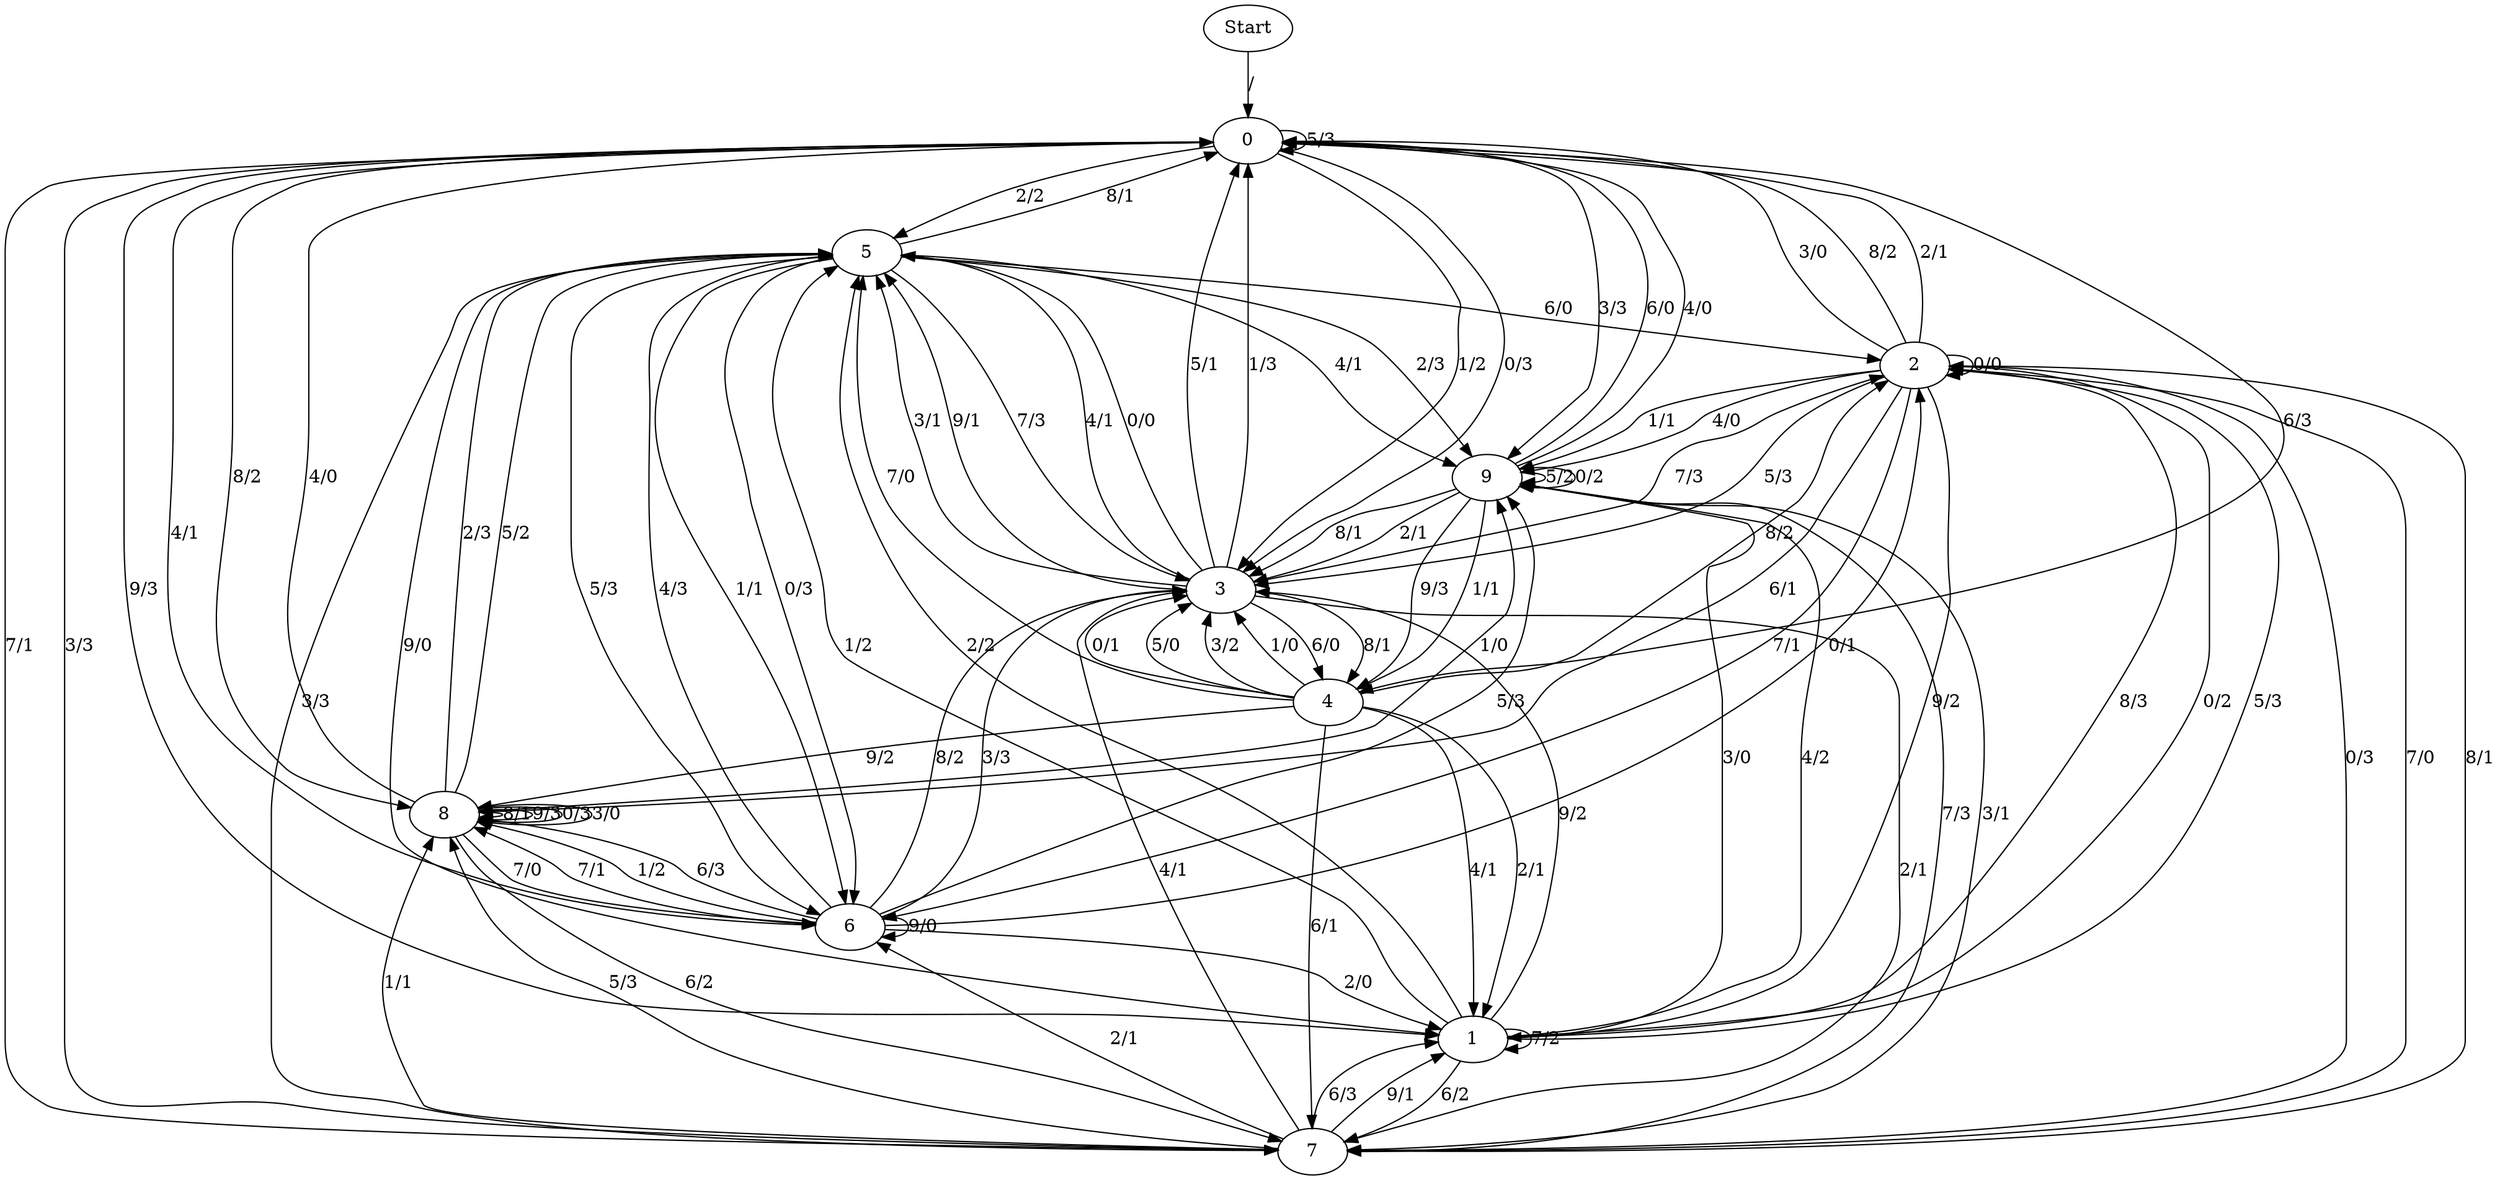 digraph {
	Start -> 0 [label="/"]
	0 -> 0 [label="5/3"]
	0 -> 5 [label="2/2"]
	0 -> 7 [label="7/1"]
	0 -> 1 [label="9/3"]
	0 -> 6 [label="4/1"]
	0 -> 4 [label="6/3"]
	0 -> 3 [label="1/2"]
	0 -> 8 [label="8/2"]
	0 -> 3 [label="0/3"]
	0 -> 9 [label="3/3"]
	4 -> 5 [label="7/0"]
	4 -> 3 [label="0/1"]
	4 -> 1 [label="4/1"]
	4 -> 3 [label="5/0"]
	4 -> 8 [label="9/2"]
	4 -> 3 [label="3/2"]
	4 -> 3 [label="1/0"]
	4 -> 1 [label="2/1"]
	4 -> 2 [label="8/2"]
	4 -> 7 [label="6/1"]
	1 -> 2 [label="8/3"]
	1 -> 2 [label="0/2"]
	1 -> 5 [label="1/2"]
	1 -> 2 [label="5/3"]
	1 -> 9 [label="3/0"]
	1 -> 9 [label="4/2"]
	1 -> 3 [label="9/2"]
	1 -> 5 [label="2/2"]
	1 -> 1 [label="7/2"]
	1 -> 7 [label="6/2"]
	2 -> 6 [label="7/1"]
	2 -> 0 [label="3/0"]
	2 -> 8 [label="6/1"]
	2 -> 9 [label="4/0"]
	2 -> 2 [label="0/0"]
	2 -> 9 [label="1/1"]
	2 -> 3 [label="5/3"]
	2 -> 0 [label="8/2"]
	2 -> 1 [label="9/2"]
	2 -> 0 [label="2/1"]
	9 -> 9 [label="5/2"]
	9 -> 4 [label="9/3"]
	9 -> 0 [label="6/0"]
	9 -> 0 [label="4/0"]
	9 -> 7 [label="7/3"]
	9 -> 9 [label="0/2"]
	9 -> 3 [label="2/1"]
	9 -> 7 [label="3/1"]
	9 -> 4 [label="1/1"]
	9 -> 3 [label="8/1"]
	3 -> 5 [label="4/1"]
	3 -> 7 [label="2/1"]
	3 -> 4 [label="8/1"]
	3 -> 4 [label="6/0"]
	3 -> 5 [label="0/0"]
	3 -> 0 [label="5/1"]
	3 -> 2 [label="7/3"]
	3 -> 0 [label="1/3"]
	3 -> 5 [label="3/1"]
	3 -> 5 [label="9/1"]
	5 -> 1 [label="9/0"]
	5 -> 6 [label="1/1"]
	5 -> 0 [label="8/1"]
	5 -> 3 [label="7/3"]
	5 -> 7 [label="3/3"]
	5 -> 2 [label="6/0"]
	5 -> 6 [label="0/3"]
	5 -> 6 [label="5/3"]
	5 -> 9 [label="4/1"]
	5 -> 9 [label="2/3"]
	6 -> 8 [label="7/1"]
	6 -> 3 [label="3/3"]
	6 -> 3 [label="8/2"]
	6 -> 6 [label="9/0"]
	6 -> 9 [label="5/3"]
	6 -> 8 [label="1/2"]
	6 -> 1 [label="2/0"]
	6 -> 2 [label="0/1"]
	6 -> 5 [label="4/3"]
	6 -> 8 [label="6/3"]
	8 -> 0 [label="4/0"]
	8 -> 7 [label="6/2"]
	8 -> 8 [label="8/1"]
	8 -> 9 [label="1/0"]
	8 -> 5 [label="2/3"]
	8 -> 8 [label="9/3"]
	8 -> 6 [label="7/0"]
	8 -> 5 [label="5/2"]
	8 -> 8 [label="0/3"]
	8 -> 8 [label="3/0"]
	7 -> 0 [label="3/3"]
	7 -> 8 [label="1/1"]
	7 -> 1 [label="6/3"]
	7 -> 2 [label="0/3"]
	7 -> 2 [label="7/0"]
	7 -> 1 [label="9/1"]
	7 -> 8 [label="5/3"]
	7 -> 2 [label="8/1"]
	7 -> 6 [label="2/1"]
	7 -> 3 [label="4/1"]
}
